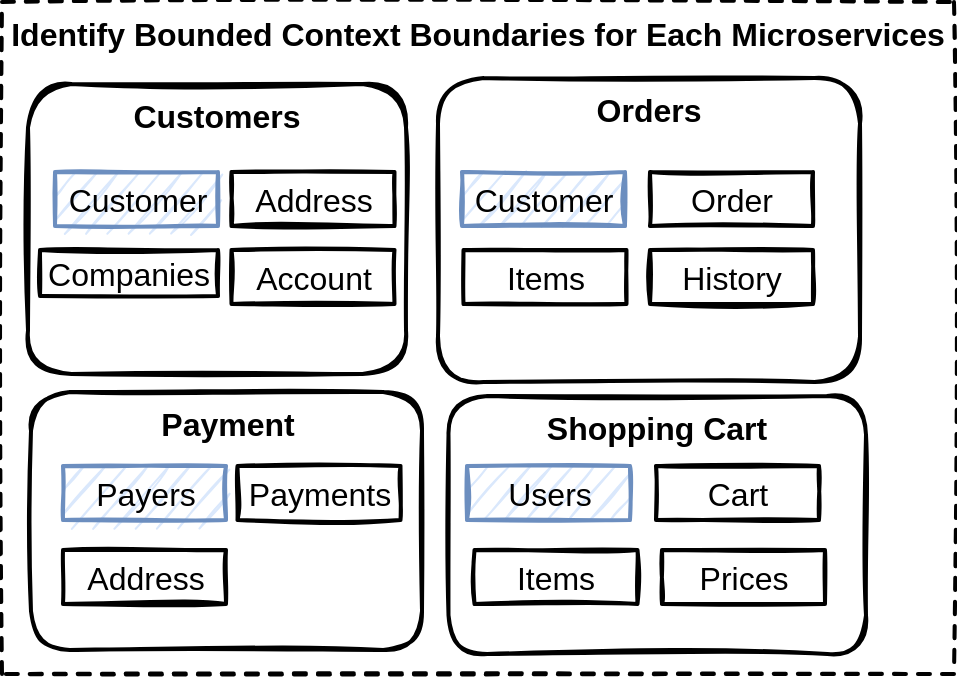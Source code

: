<mxfile version="14.6.13" type="device"><diagram id="O4We3TlcgWNvYi_soNku" name="Page-1"><mxGraphModel dx="1122" dy="2738" grid="0" gridSize="10" guides="1" tooltips="1" connect="1" arrows="1" fold="1" page="0" pageScale="1" pageWidth="850" pageHeight="1100" math="0" shadow="0"><root><mxCell id="0"/><mxCell id="1" parent="0"/><mxCell id="sZqprh28djPY-h5p6OCV-1" value="&lt;b&gt;Identify Bounded Context Boundaries for Each Microservices&lt;/b&gt;" style="rounded=0;whiteSpace=wrap;html=1;sketch=1;fontSize=16;dashed=1;strokeWidth=2;verticalAlign=top;" vertex="1" parent="1"><mxGeometry x="-239" y="-2305" width="476" height="336" as="geometry"/></mxCell><mxCell id="sZqprh28djPY-h5p6OCV-2" value="Orders" style="rounded=1;whiteSpace=wrap;html=1;sketch=1;fontSize=16;strokeWidth=2;fontStyle=1;horizontal=1;verticalAlign=top;" vertex="1" parent="1"><mxGeometry x="-21" y="-2267" width="211" height="152" as="geometry"/></mxCell><mxCell id="sZqprh28djPY-h5p6OCV-3" value="Customers" style="rounded=1;whiteSpace=wrap;html=1;sketch=1;fontSize=16;strokeWidth=2;fontStyle=1;horizontal=1;verticalAlign=top;" vertex="1" parent="1"><mxGeometry x="-226" y="-2264" width="189" height="145" as="geometry"/></mxCell><mxCell id="sZqprh28djPY-h5p6OCV-4" value="Customer" style="rounded=0;whiteSpace=wrap;html=1;sketch=1;fontSize=16;strokeWidth=2;fillColor=#dae8fc;strokeColor=#6c8ebf;" vertex="1" parent="1"><mxGeometry x="-212.5" y="-2220" width="81.5" height="27" as="geometry"/></mxCell><mxCell id="sZqprh28djPY-h5p6OCV-5" value="Companies" style="rounded=0;whiteSpace=wrap;html=1;sketch=1;fontSize=16;strokeWidth=2;" vertex="1" parent="1"><mxGeometry x="-220" y="-2181" width="89" height="23" as="geometry"/></mxCell><mxCell id="sZqprh28djPY-h5p6OCV-6" value="Address" style="rounded=0;whiteSpace=wrap;html=1;sketch=1;fontSize=16;strokeWidth=2;" vertex="1" parent="1"><mxGeometry x="-124.25" y="-2220" width="81.5" height="27" as="geometry"/></mxCell><mxCell id="sZqprh28djPY-h5p6OCV-7" value="Account" style="rounded=0;whiteSpace=wrap;html=1;sketch=1;fontSize=16;strokeWidth=2;" vertex="1" parent="1"><mxGeometry x="-124.25" y="-2181" width="81.5" height="27" as="geometry"/></mxCell><mxCell id="sZqprh28djPY-h5p6OCV-8" value="Customer" style="rounded=0;whiteSpace=wrap;html=1;sketch=1;fontSize=16;strokeWidth=2;fillColor=#dae8fc;strokeColor=#6c8ebf;" vertex="1" parent="1"><mxGeometry x="-9" y="-2220" width="81.5" height="27" as="geometry"/></mxCell><mxCell id="sZqprh28djPY-h5p6OCV-9" value="Order" style="rounded=0;whiteSpace=wrap;html=1;sketch=1;fontSize=16;strokeWidth=2;" vertex="1" parent="1"><mxGeometry x="85" y="-2220" width="81.5" height="27" as="geometry"/></mxCell><mxCell id="sZqprh28djPY-h5p6OCV-10" value="Items" style="rounded=0;whiteSpace=wrap;html=1;sketch=1;fontSize=16;strokeWidth=2;" vertex="1" parent="1"><mxGeometry x="-8.25" y="-2181" width="81.5" height="27" as="geometry"/></mxCell><mxCell id="sZqprh28djPY-h5p6OCV-11" value="History" style="rounded=0;whiteSpace=wrap;html=1;sketch=1;fontSize=16;strokeWidth=2;" vertex="1" parent="1"><mxGeometry x="85" y="-2181" width="81.5" height="27" as="geometry"/></mxCell><mxCell id="sZqprh28djPY-h5p6OCV-12" value="Payment" style="rounded=1;whiteSpace=wrap;html=1;sketch=1;fontSize=16;strokeWidth=2;fontStyle=1;horizontal=1;verticalAlign=top;" vertex="1" parent="1"><mxGeometry x="-224.5" y="-2110" width="195.5" height="129" as="geometry"/></mxCell><mxCell id="sZqprh28djPY-h5p6OCV-13" value="Payers" style="rounded=0;whiteSpace=wrap;html=1;sketch=1;fontSize=16;strokeWidth=2;fillColor=#dae8fc;strokeColor=#6c8ebf;" vertex="1" parent="1"><mxGeometry x="-208.5" y="-2073" width="81.5" height="27" as="geometry"/></mxCell><mxCell id="sZqprh28djPY-h5p6OCV-14" value="Payments" style="rounded=0;whiteSpace=wrap;html=1;sketch=1;fontSize=16;strokeWidth=2;" vertex="1" parent="1"><mxGeometry x="-121.25" y="-2073" width="81.5" height="27" as="geometry"/></mxCell><mxCell id="sZqprh28djPY-h5p6OCV-15" value="Address" style="rounded=0;whiteSpace=wrap;html=1;sketch=1;fontSize=16;strokeWidth=2;" vertex="1" parent="1"><mxGeometry x="-208.5" y="-2031" width="81.5" height="27" as="geometry"/></mxCell><mxCell id="sZqprh28djPY-h5p6OCV-16" value="Shopping Cart" style="rounded=1;whiteSpace=wrap;html=1;sketch=1;fontSize=16;strokeWidth=2;fontStyle=1;horizontal=1;verticalAlign=top;" vertex="1" parent="1"><mxGeometry x="-15.75" y="-2108" width="208.75" height="129" as="geometry"/></mxCell><mxCell id="sZqprh28djPY-h5p6OCV-17" value="Users" style="rounded=0;whiteSpace=wrap;html=1;sketch=1;fontSize=16;strokeWidth=2;fillColor=#dae8fc;strokeColor=#6c8ebf;" vertex="1" parent="1"><mxGeometry x="-6.5" y="-2073" width="81.5" height="27" as="geometry"/></mxCell><mxCell id="sZqprh28djPY-h5p6OCV-18" value="Cart" style="rounded=0;whiteSpace=wrap;html=1;sketch=1;fontSize=16;strokeWidth=2;" vertex="1" parent="1"><mxGeometry x="88" y="-2073" width="81.5" height="27" as="geometry"/></mxCell><mxCell id="sZqprh28djPY-h5p6OCV-19" value="Items" style="rounded=0;whiteSpace=wrap;html=1;sketch=1;fontSize=16;strokeWidth=2;" vertex="1" parent="1"><mxGeometry x="-2.75" y="-2031" width="81.5" height="27" as="geometry"/></mxCell><mxCell id="sZqprh28djPY-h5p6OCV-20" value="Prices" style="rounded=0;whiteSpace=wrap;html=1;sketch=1;fontSize=16;strokeWidth=2;" vertex="1" parent="1"><mxGeometry x="91" y="-2031" width="81.5" height="27" as="geometry"/></mxCell></root></mxGraphModel></diagram></mxfile>